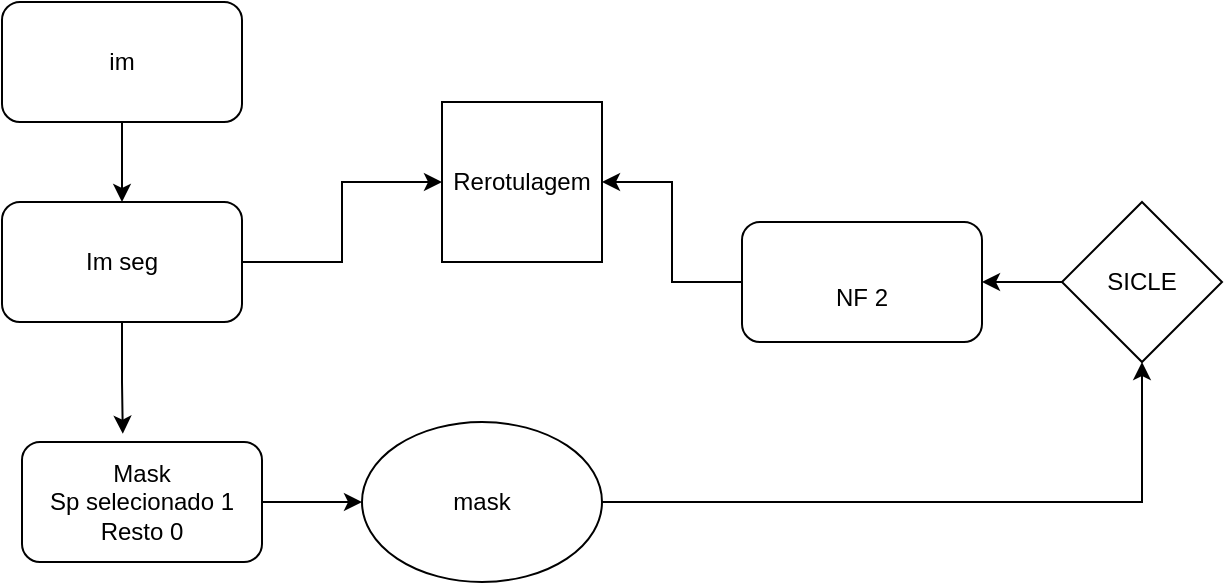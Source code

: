 <mxfile version="24.2.5" type="device">
  <diagram name="Página-1" id="fHiuqfXU5xMIA6mQ2Ts-">
    <mxGraphModel dx="611" dy="360" grid="1" gridSize="10" guides="1" tooltips="1" connect="1" arrows="1" fold="1" page="1" pageScale="1" pageWidth="827" pageHeight="1169" math="0" shadow="0">
      <root>
        <mxCell id="0" />
        <mxCell id="1" parent="0" />
        <mxCell id="zoTgAEndzb7mLq4rVf2--10" style="edgeStyle=orthogonalEdgeStyle;rounded=0;orthogonalLoop=1;jettySize=auto;html=1;entryX=0.42;entryY=-0.069;entryDx=0;entryDy=0;entryPerimeter=0;" parent="1" source="zoTgAEndzb7mLq4rVf2--1" target="zoTgAEndzb7mLq4rVf2--2" edge="1">
          <mxGeometry relative="1" as="geometry" />
        </mxCell>
        <mxCell id="zoTgAEndzb7mLq4rVf2--15" style="edgeStyle=orthogonalEdgeStyle;rounded=0;orthogonalLoop=1;jettySize=auto;html=1;" parent="1" source="zoTgAEndzb7mLq4rVf2--1" target="zoTgAEndzb7mLq4rVf2--14" edge="1">
          <mxGeometry relative="1" as="geometry" />
        </mxCell>
        <mxCell id="zoTgAEndzb7mLq4rVf2--1" value="Im seg" style="rounded=1;whiteSpace=wrap;html=1;" parent="1" vertex="1">
          <mxGeometry x="100" y="120" width="120" height="60" as="geometry" />
        </mxCell>
        <mxCell id="zoTgAEndzb7mLq4rVf2--4" style="edgeStyle=orthogonalEdgeStyle;rounded=0;orthogonalLoop=1;jettySize=auto;html=1;" parent="1" source="zoTgAEndzb7mLq4rVf2--2" target="zoTgAEndzb7mLq4rVf2--3" edge="1">
          <mxGeometry relative="1" as="geometry" />
        </mxCell>
        <mxCell id="zoTgAEndzb7mLq4rVf2--2" value="Mask&lt;div&gt;Sp selecionado 1&lt;br&gt;Resto 0&lt;/div&gt;" style="rounded=1;whiteSpace=wrap;html=1;" parent="1" vertex="1">
          <mxGeometry x="110" y="240" width="120" height="60" as="geometry" />
        </mxCell>
        <mxCell id="zoTgAEndzb7mLq4rVf2--9" style="edgeStyle=orthogonalEdgeStyle;rounded=0;orthogonalLoop=1;jettySize=auto;html=1;entryX=0.5;entryY=1;entryDx=0;entryDy=0;" parent="1" source="zoTgAEndzb7mLq4rVf2--3" target="zoTgAEndzb7mLq4rVf2--5" edge="1">
          <mxGeometry relative="1" as="geometry" />
        </mxCell>
        <mxCell id="zoTgAEndzb7mLq4rVf2--3" value="mask" style="ellipse;whiteSpace=wrap;html=1;" parent="1" vertex="1">
          <mxGeometry x="280" y="230" width="120" height="80" as="geometry" />
        </mxCell>
        <mxCell id="zoTgAEndzb7mLq4rVf2--12" value="" style="edgeStyle=orthogonalEdgeStyle;rounded=0;orthogonalLoop=1;jettySize=auto;html=1;" parent="1" source="zoTgAEndzb7mLq4rVf2--5" target="zoTgAEndzb7mLq4rVf2--11" edge="1">
          <mxGeometry relative="1" as="geometry" />
        </mxCell>
        <mxCell id="zoTgAEndzb7mLq4rVf2--5" value="SICLE" style="rhombus;whiteSpace=wrap;html=1;" parent="1" vertex="1">
          <mxGeometry x="630" y="120" width="80" height="80" as="geometry" />
        </mxCell>
        <mxCell id="zoTgAEndzb7mLq4rVf2--13" style="edgeStyle=orthogonalEdgeStyle;rounded=0;orthogonalLoop=1;jettySize=auto;html=1;" parent="1" source="zoTgAEndzb7mLq4rVf2--7" target="zoTgAEndzb7mLq4rVf2--1" edge="1">
          <mxGeometry relative="1" as="geometry" />
        </mxCell>
        <mxCell id="zoTgAEndzb7mLq4rVf2--7" value="im" style="rounded=1;whiteSpace=wrap;html=1;" parent="1" vertex="1">
          <mxGeometry x="100" y="20" width="120" height="60" as="geometry" />
        </mxCell>
        <mxCell id="zoTgAEndzb7mLq4rVf2--16" style="edgeStyle=orthogonalEdgeStyle;rounded=0;orthogonalLoop=1;jettySize=auto;html=1;entryX=1;entryY=0.5;entryDx=0;entryDy=0;" parent="1" source="zoTgAEndzb7mLq4rVf2--11" target="zoTgAEndzb7mLq4rVf2--14" edge="1">
          <mxGeometry relative="1" as="geometry" />
        </mxCell>
        <mxCell id="zoTgAEndzb7mLq4rVf2--11" value="&lt;br&gt;NF 2" style="rounded=1;whiteSpace=wrap;html=1;" parent="1" vertex="1">
          <mxGeometry x="470" y="130" width="120" height="60" as="geometry" />
        </mxCell>
        <mxCell id="zoTgAEndzb7mLq4rVf2--14" value="Rerotulagem" style="whiteSpace=wrap;html=1;aspect=fixed;" parent="1" vertex="1">
          <mxGeometry x="320" y="70" width="80" height="80" as="geometry" />
        </mxCell>
      </root>
    </mxGraphModel>
  </diagram>
</mxfile>
